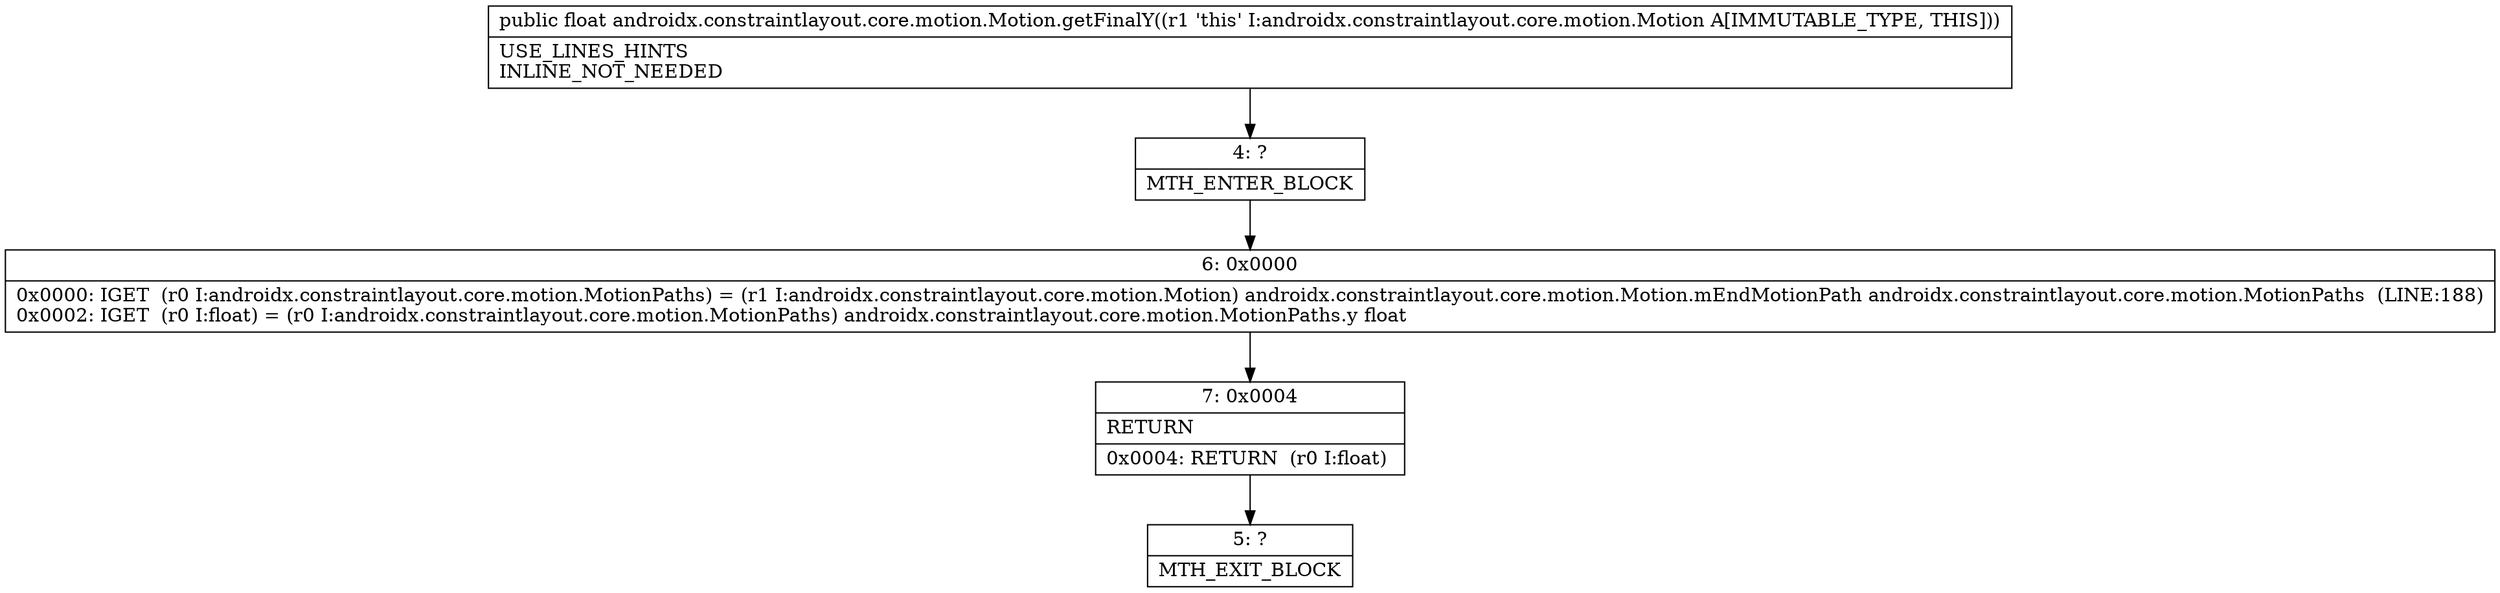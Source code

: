 digraph "CFG forandroidx.constraintlayout.core.motion.Motion.getFinalY()F" {
Node_4 [shape=record,label="{4\:\ ?|MTH_ENTER_BLOCK\l}"];
Node_6 [shape=record,label="{6\:\ 0x0000|0x0000: IGET  (r0 I:androidx.constraintlayout.core.motion.MotionPaths) = (r1 I:androidx.constraintlayout.core.motion.Motion) androidx.constraintlayout.core.motion.Motion.mEndMotionPath androidx.constraintlayout.core.motion.MotionPaths  (LINE:188)\l0x0002: IGET  (r0 I:float) = (r0 I:androidx.constraintlayout.core.motion.MotionPaths) androidx.constraintlayout.core.motion.MotionPaths.y float \l}"];
Node_7 [shape=record,label="{7\:\ 0x0004|RETURN\l|0x0004: RETURN  (r0 I:float) \l}"];
Node_5 [shape=record,label="{5\:\ ?|MTH_EXIT_BLOCK\l}"];
MethodNode[shape=record,label="{public float androidx.constraintlayout.core.motion.Motion.getFinalY((r1 'this' I:androidx.constraintlayout.core.motion.Motion A[IMMUTABLE_TYPE, THIS]))  | USE_LINES_HINTS\lINLINE_NOT_NEEDED\l}"];
MethodNode -> Node_4;Node_4 -> Node_6;
Node_6 -> Node_7;
Node_7 -> Node_5;
}

